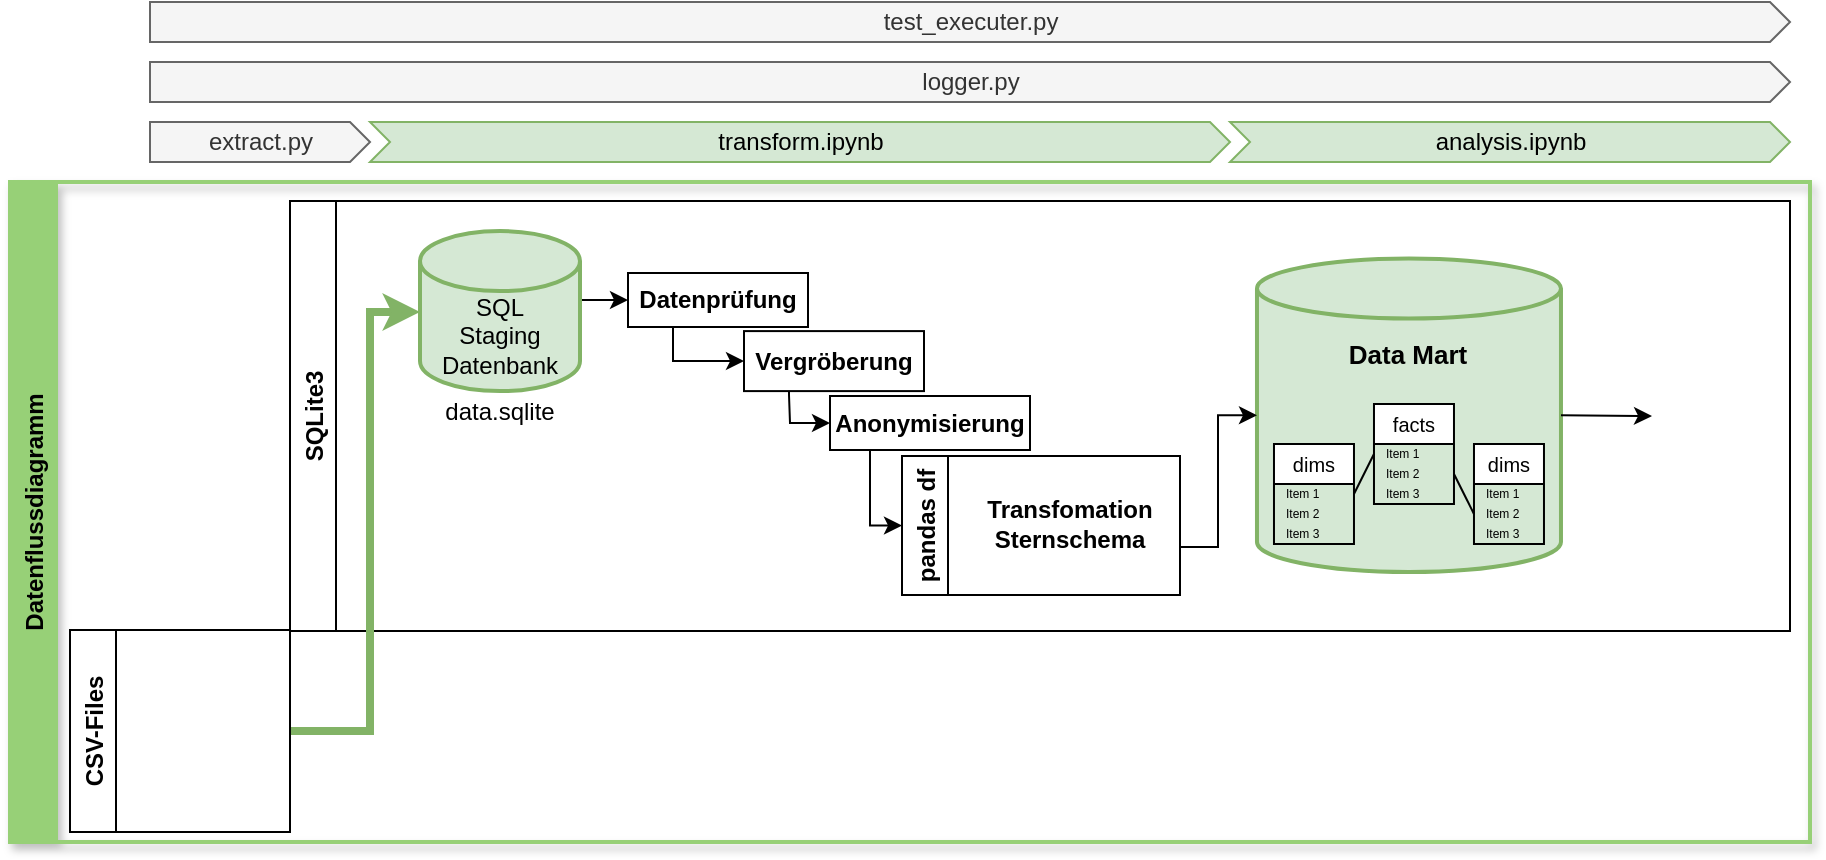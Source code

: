 <mxfile version="20.1.1" type="device"><diagram name="Page-1" id="c7488fd3-1785-93aa-aadb-54a6760d102a"><mxGraphModel dx="1422" dy="762" grid="1" gridSize="10" guides="1" tooltips="1" connect="1" arrows="1" fold="1" page="1" pageScale="1" pageWidth="1100" pageHeight="850" background="none" math="0" shadow="0"><root><mxCell id="0"/><mxCell id="1" parent="0"/><UserObject label="Datenflussdiagramm" id="xkVVOxBw_yeJyGsyUjNZ-36"><mxCell style="swimlane;horizontal=0;shadow=1;labelBackgroundColor=none;labelBorderColor=none;fontSize=12;fontColor=#000000;strokeColor=#97D077;strokeWidth=2;fillColor=#97D077;gradientColor=none;" parent="1" vertex="1"><mxGeometry x="50" y="660" width="900" height="330" as="geometry"/></mxCell></UserObject><UserObject label="SQLite3" link="https://github.com/Fuenfgeld/DMA2022DataProjectC/blob/main/src/analysis.ipynb" id="PFIuR6v0ovPzgkqPzc4s-4"><mxCell style="swimlane;horizontal=0;startSize=23;" parent="xkVVOxBw_yeJyGsyUjNZ-36" vertex="1"><mxGeometry x="140" y="9.5" width="750" height="215" as="geometry"/></mxCell></UserObject><mxCell id="YkNErlGE9aybnZ01sQq4-24" style="edgeStyle=orthogonalEdgeStyle;rounded=0;orthogonalLoop=1;jettySize=auto;html=1;entryX=0;entryY=0.5;entryDx=0;entryDy=0;strokeWidth=1;" edge="1" parent="PFIuR6v0ovPzgkqPzc4s-4" target="PFIuR6v0ovPzgkqPzc4s-8"><mxGeometry relative="1" as="geometry"><mxPoint x="140" y="49.5" as="sourcePoint"/></mxGeometry></mxCell><mxCell id="fH8lq0TSA_9BYZk7DDAZ-1" value="SQL&lt;br&gt;Staging&lt;br&gt;Datenbank" style="shape=cylinder3;whiteSpace=wrap;html=1;boundedLbl=1;backgroundOutline=1;size=15;strokeWidth=2;fillColor=#d5e8d4;strokeColor=#82b366;" parent="PFIuR6v0ovPzgkqPzc4s-4" vertex="1"><mxGeometry x="65" y="15.05" width="80" height="80" as="geometry"/></mxCell><mxCell id="YkNErlGE9aybnZ01sQq4-33" style="edgeStyle=orthogonalEdgeStyle;rounded=0;orthogonalLoop=1;jettySize=auto;html=1;exitX=0.25;exitY=1;exitDx=0;exitDy=0;entryX=0;entryY=0.5;entryDx=0;entryDy=0;strokeWidth=1;" edge="1" parent="PFIuR6v0ovPzgkqPzc4s-4" source="xkVVOxBw_yeJyGsyUjNZ-43" target="YkNErlGE9aybnZ01sQq4-3"><mxGeometry relative="1" as="geometry"><Array as="points"><mxPoint x="290" y="125"/><mxPoint x="290" y="162"/></Array></mxGeometry></mxCell><UserObject label="&lt;b&gt;Anonymisierung&lt;br&gt;&lt;/b&gt;" link="https://github.com/Fuenfgeld/DMA2022DataProjectC/wiki/Datenvorverarbeitung#anonymisierung" id="xkVVOxBw_yeJyGsyUjNZ-43"><mxCell style="whiteSpace=wrap;html=1;strokeWidth=1;labelBorderColor=none;strokeColor=default;labelBackgroundColor=none;gradientColor=none;" parent="PFIuR6v0ovPzgkqPzc4s-4" vertex="1"><mxGeometry x="270" y="97.5" width="100" height="27" as="geometry"/></mxCell></UserObject><mxCell id="xkVVOxBw_yeJyGsyUjNZ-8" value="" style="shape=cylinder3;whiteSpace=wrap;html=1;boundedLbl=1;backgroundOutline=3;size=15;strokeColor=#82b366;fillColor=#d5e8d4;strokeWidth=2;align=center;" parent="PFIuR6v0ovPzgkqPzc4s-4" vertex="1"><mxGeometry x="483.49" y="28.8" width="152" height="156.7" as="geometry"/></mxCell><mxCell id="YkNErlGE9aybnZ01sQq4-26" style="edgeStyle=orthogonalEdgeStyle;rounded=0;orthogonalLoop=1;jettySize=auto;html=1;exitX=0.25;exitY=1;exitDx=0;exitDy=0;entryX=0;entryY=0.5;entryDx=0;entryDy=0;strokeWidth=1;" edge="1" parent="PFIuR6v0ovPzgkqPzc4s-4" source="PFIuR6v0ovPzgkqPzc4s-8" target="uUQ6Lqgu7IrXjWPr7j8Y-1"><mxGeometry relative="1" as="geometry"><Array as="points"><mxPoint x="192" y="80"/></Array></mxGeometry></mxCell><mxCell id="PFIuR6v0ovPzgkqPzc4s-8" value="&lt;b&gt;Datenprüfung&lt;br&gt;&lt;/b&gt;" style="whiteSpace=wrap;html=1;strokeWidth=1;labelBorderColor=none;strokeColor=default;labelBackgroundColor=none;gradientColor=none;" parent="PFIuR6v0ovPzgkqPzc4s-4" vertex="1"><mxGeometry x="169" y="36.0" width="90" height="27" as="geometry"/></mxCell><mxCell id="5ND1hd7ILfxyxebTAZks-1" value="facts" style="swimlane;fontStyle=0;childLayout=stackLayout;horizontal=1;startSize=20;horizontalStack=0;resizeParent=1;resizeParentMax=0;resizeLast=0;collapsible=1;marginBottom=0;fontSize=10;" parent="PFIuR6v0ovPzgkqPzc4s-4" vertex="1"><mxGeometry x="541.99" y="101.5" width="40" height="50" as="geometry"/></mxCell><mxCell id="5ND1hd7ILfxyxebTAZks-2" value="Item 1" style="text;strokeColor=none;fillColor=none;align=left;verticalAlign=middle;spacingLeft=4;spacingRight=4;overflow=hidden;points=[[0,0.5],[1,0.5]];portConstraint=eastwest;rotatable=0;fontSize=6;" parent="5ND1hd7ILfxyxebTAZks-1" vertex="1"><mxGeometry y="20" width="40" height="10" as="geometry"/></mxCell><mxCell id="5ND1hd7ILfxyxebTAZks-3" value="Item 2" style="text;strokeColor=none;fillColor=none;align=left;verticalAlign=middle;spacingLeft=4;spacingRight=4;overflow=hidden;points=[[0,0.5],[1,0.5]];portConstraint=eastwest;rotatable=0;fontSize=6;" parent="5ND1hd7ILfxyxebTAZks-1" vertex="1"><mxGeometry y="30" width="40" height="10" as="geometry"/></mxCell><mxCell id="5ND1hd7ILfxyxebTAZks-4" value="Item 3" style="text;strokeColor=none;fillColor=none;align=left;verticalAlign=middle;spacingLeft=4;spacingRight=4;overflow=hidden;points=[[0,0.5],[1,0.5]];portConstraint=eastwest;rotatable=0;fontSize=6;" parent="5ND1hd7ILfxyxebTAZks-1" vertex="1"><mxGeometry y="40" width="40" height="10" as="geometry"/></mxCell><mxCell id="5ND1hd7ILfxyxebTAZks-5" value="dims" style="swimlane;fontStyle=0;childLayout=stackLayout;horizontal=1;startSize=20;horizontalStack=0;resizeParent=1;resizeParentMax=0;resizeLast=0;collapsible=1;marginBottom=0;fontSize=10;" parent="PFIuR6v0ovPzgkqPzc4s-4" vertex="1"><mxGeometry x="591.99" y="121.5" width="35" height="50" as="geometry"/></mxCell><mxCell id="5ND1hd7ILfxyxebTAZks-6" value="Item 1" style="text;strokeColor=none;fillColor=none;align=left;verticalAlign=middle;spacingLeft=4;spacingRight=4;overflow=hidden;points=[[0,0.5],[1,0.5]];portConstraint=eastwest;rotatable=0;fontSize=6;" parent="5ND1hd7ILfxyxebTAZks-5" vertex="1"><mxGeometry y="20" width="35" height="10" as="geometry"/></mxCell><mxCell id="5ND1hd7ILfxyxebTAZks-7" value="Item 2" style="text;strokeColor=none;fillColor=none;align=left;verticalAlign=middle;spacingLeft=4;spacingRight=4;overflow=hidden;points=[[0,0.5],[1,0.5]];portConstraint=eastwest;rotatable=0;fontSize=6;" parent="5ND1hd7ILfxyxebTAZks-5" vertex="1"><mxGeometry y="30" width="35" height="10" as="geometry"/></mxCell><mxCell id="5ND1hd7ILfxyxebTAZks-8" value="Item 3" style="text;strokeColor=none;fillColor=none;align=left;verticalAlign=middle;spacingLeft=4;spacingRight=4;overflow=hidden;points=[[0,0.5],[1,0.5]];portConstraint=eastwest;rotatable=0;fontSize=6;" parent="5ND1hd7ILfxyxebTAZks-5" vertex="1"><mxGeometry y="40" width="35" height="10" as="geometry"/></mxCell><mxCell id="5ND1hd7ILfxyxebTAZks-9" value="dims" style="swimlane;fontStyle=0;childLayout=stackLayout;horizontal=1;startSize=20;horizontalStack=0;resizeParent=1;resizeParentMax=0;resizeLast=0;collapsible=1;marginBottom=0;fontSize=10;" parent="PFIuR6v0ovPzgkqPzc4s-4" vertex="1"><mxGeometry x="491.99" y="121.5" width="40" height="50" as="geometry"/></mxCell><mxCell id="5ND1hd7ILfxyxebTAZks-10" value="Item 1" style="text;strokeColor=none;fillColor=none;align=left;verticalAlign=middle;spacingLeft=4;spacingRight=4;overflow=hidden;points=[[0,0.5],[1,0.5]];portConstraint=eastwest;rotatable=0;fontSize=6;" parent="5ND1hd7ILfxyxebTAZks-9" vertex="1"><mxGeometry y="20" width="40" height="10" as="geometry"/></mxCell><mxCell id="5ND1hd7ILfxyxebTAZks-11" value="Item 2" style="text;strokeColor=none;fillColor=none;align=left;verticalAlign=middle;spacingLeft=4;spacingRight=4;overflow=hidden;points=[[0,0.5],[1,0.5]];portConstraint=eastwest;rotatable=0;fontSize=6;" parent="5ND1hd7ILfxyxebTAZks-9" vertex="1"><mxGeometry y="30" width="40" height="10" as="geometry"/></mxCell><mxCell id="5ND1hd7ILfxyxebTAZks-12" value="Item 3" style="text;strokeColor=none;fillColor=none;align=left;verticalAlign=middle;spacingLeft=4;spacingRight=4;overflow=hidden;points=[[0,0.5],[1,0.5]];portConstraint=eastwest;rotatable=0;fontSize=6;" parent="5ND1hd7ILfxyxebTAZks-9" vertex="1"><mxGeometry y="40" width="40" height="10" as="geometry"/></mxCell><mxCell id="5ND1hd7ILfxyxebTAZks-13" value="" style="endArrow=none;html=1;rounded=0;fontSize=6;exitX=1;exitY=0.5;exitDx=0;exitDy=0;entryX=0;entryY=0.5;entryDx=0;entryDy=0;" parent="PFIuR6v0ovPzgkqPzc4s-4" source="5ND1hd7ILfxyxebTAZks-9" target="5ND1hd7ILfxyxebTAZks-2" edge="1"><mxGeometry width="50" height="50" relative="1" as="geometry"><mxPoint x="591.99" y="151.5" as="sourcePoint"/><mxPoint x="641.99" y="101.5" as="targetPoint"/></mxGeometry></mxCell><mxCell id="5ND1hd7ILfxyxebTAZks-14" value="" style="endArrow=none;html=1;rounded=0;fontSize=6;entryX=0;entryY=0.5;entryDx=0;entryDy=0;exitX=1;exitY=0.5;exitDx=0;exitDy=0;" parent="PFIuR6v0ovPzgkqPzc4s-4" source="5ND1hd7ILfxyxebTAZks-3" target="5ND1hd7ILfxyxebTAZks-7" edge="1"><mxGeometry width="50" height="50" relative="1" as="geometry"><mxPoint x="591.99" y="151.5" as="sourcePoint"/><mxPoint x="641.99" y="101.5" as="targetPoint"/></mxGeometry></mxCell><mxCell id="5ND1hd7ILfxyxebTAZks-15" value="&lt;font style=&quot;font-size: 13px;&quot;&gt;&lt;b&gt;Data Mart&lt;/b&gt;&lt;/font&gt;" style="text;html=1;strokeColor=none;fillColor=none;align=center;verticalAlign=middle;whiteSpace=wrap;rounded=0;fontSize=10;" parent="PFIuR6v0ovPzgkqPzc4s-4" vertex="1"><mxGeometry x="483.49" y="61.5" width="152" height="30" as="geometry"/></mxCell><mxCell id="YkNErlGE9aybnZ01sQq4-29" style="edgeStyle=orthogonalEdgeStyle;rounded=0;orthogonalLoop=1;jettySize=auto;html=1;exitX=0.25;exitY=1;exitDx=0;exitDy=0;entryX=0;entryY=0.5;entryDx=0;entryDy=0;strokeWidth=1;" edge="1" parent="PFIuR6v0ovPzgkqPzc4s-4" source="uUQ6Lqgu7IrXjWPr7j8Y-1" target="xkVVOxBw_yeJyGsyUjNZ-43"><mxGeometry relative="1" as="geometry"><Array as="points"><mxPoint x="250" y="97"/><mxPoint x="250" y="111"/></Array></mxGeometry></mxCell><UserObject label="&lt;b&gt;Vergröberung&lt;br&gt;&lt;/b&gt;" link="https://github.com/Fuenfgeld/DMA2022DataProjectC/wiki/Datenvorverarbeitung#vergr%C3%B6berung-der-daten" id="uUQ6Lqgu7IrXjWPr7j8Y-1"><mxCell style="whiteSpace=wrap;html=1;strokeWidth=1;labelBorderColor=none;strokeColor=default;labelBackgroundColor=none;gradientColor=none;" parent="PFIuR6v0ovPzgkqPzc4s-4" vertex="1"><mxGeometry x="227" y="65.05" width="90" height="30" as="geometry"/></mxCell></UserObject><mxCell id="xkVVOxBw_yeJyGsyUjNZ-20" style="edgeStyle=none;rounded=0;orthogonalLoop=1;jettySize=auto;html=1;exitX=1;exitY=0.5;exitDx=0;exitDy=0;exitPerimeter=0;entryX=0;entryY=0.5;entryDx=0;entryDy=0;" parent="PFIuR6v0ovPzgkqPzc4s-4" source="xkVVOxBw_yeJyGsyUjNZ-8" target="xkVVOxBw_yeJyGsyUjNZ-28" edge="1"><mxGeometry relative="1" as="geometry"><mxPoint x="535.49" y="201.5" as="sourcePoint"/><mxPoint x="705" y="107.5" as="targetPoint"/></mxGeometry></mxCell><mxCell id="xkVVOxBw_yeJyGsyUjNZ-28" value="" style="shape=image;html=1;verticalAlign=top;verticalLabelPosition=bottom;labelBackgroundColor=#ffffff;imageAspect=0;aspect=fixed;image=https://cdn4.iconfinder.com/data/icons/online-marketing-hand-drawn-vol-2/52/graph__diagram__chart__analytics__analysis__business__growth-128.png;shadow=1;strokeColor=#0000FF;strokeWidth=2;fillColor=#99CCFF;" parent="PFIuR6v0ovPzgkqPzc4s-4" vertex="1"><mxGeometry x="681" y="80.5" width="54" height="54" as="geometry"/></mxCell><mxCell id="YkNErlGE9aybnZ01sQq4-17" value="data.sqlite" style="text;html=1;strokeColor=none;fillColor=none;align=center;verticalAlign=middle;whiteSpace=wrap;rounded=0;" vertex="1" parent="PFIuR6v0ovPzgkqPzc4s-4"><mxGeometry x="75" y="90.5" width="60" height="30" as="geometry"/></mxCell><mxCell id="YkNErlGE9aybnZ01sQq4-32" style="edgeStyle=orthogonalEdgeStyle;rounded=0;orthogonalLoop=1;jettySize=auto;html=1;exitX=1;exitY=0.5;exitDx=0;exitDy=0;entryX=0;entryY=0.5;entryDx=0;entryDy=0;entryPerimeter=0;strokeWidth=1;" edge="1" parent="PFIuR6v0ovPzgkqPzc4s-4" source="YkNErlGE9aybnZ01sQq4-3" target="xkVVOxBw_yeJyGsyUjNZ-8"><mxGeometry relative="1" as="geometry"><Array as="points"><mxPoint x="464" y="173"/><mxPoint x="464" y="107"/></Array></mxGeometry></mxCell><mxCell id="YkNErlGE9aybnZ01sQq4-3" value="pandas df" style="swimlane;horizontal=0;labelBorderColor=none;strokeColor=default;fillColor=default;" vertex="1" parent="PFIuR6v0ovPzgkqPzc4s-4"><mxGeometry x="306" y="127.5" width="139" height="69.5" as="geometry"/></mxCell><mxCell id="xkVVOxBw_yeJyGsyUjNZ-44" value="&lt;b&gt;Transfomation Sternschema&lt;br&gt;&lt;/b&gt;" style="whiteSpace=wrap;html=1;strokeWidth=2;labelBorderColor=none;strokeColor=none;labelBackgroundColor=none;gradientColor=none;" parent="YkNErlGE9aybnZ01sQq4-3" vertex="1"><mxGeometry x="39" y="15.3" width="90" height="37.45" as="geometry"/></mxCell><mxCell id="YkNErlGE9aybnZ01sQq4-19" style="edgeStyle=orthogonalEdgeStyle;rounded=0;orthogonalLoop=1;jettySize=auto;html=1;exitX=1;exitY=0.5;exitDx=0;exitDy=0;entryX=0;entryY=0.5;entryDx=0;entryDy=0;entryPerimeter=0;strokeWidth=4;fillColor=#d5e8d4;strokeColor=#82b366;" edge="1" parent="1" source="PFIuR6v0ovPzgkqPzc4s-3" target="fH8lq0TSA_9BYZk7DDAZ-1"><mxGeometry relative="1" as="geometry"><Array as="points"><mxPoint x="230" y="934"/><mxPoint x="230" y="725"/><mxPoint x="255" y="725"/></Array></mxGeometry></mxCell><mxCell id="PFIuR6v0ovPzgkqPzc4s-3" value="CSV-Files" style="swimlane;horizontal=0;labelBorderColor=none;strokeColor=default;fillColor=default;" parent="1" vertex="1"><mxGeometry x="80" y="884" width="110" height="101" as="geometry"/></mxCell><mxCell id="fH8lq0TSA_9BYZk7DDAZ-3" value="" style="shape=image;html=1;verticalAlign=top;verticalLabelPosition=bottom;labelBackgroundColor=#ffffff;imageAspect=0;aspect=fixed;image=https://cdn1.iconfinder.com/data/icons/bootstrap-vol-3/16/filetype-csv-128.png" parent="PFIuR6v0ovPzgkqPzc4s-3" vertex="1"><mxGeometry x="40.0" y="27.5" width="48" height="48" as="geometry"/></mxCell><mxCell id="fH8lq0TSA_9BYZk7DDAZ-5" value="" style="shape=image;html=1;verticalAlign=top;verticalLabelPosition=bottom;labelBackgroundColor=#ffffff;imageAspect=0;aspect=fixed;image=https://cdn1.iconfinder.com/data/icons/bootstrap-vol-3/16/filetype-csv-128.png" parent="PFIuR6v0ovPzgkqPzc4s-3" vertex="1"><mxGeometry x="30" y="45.3" width="46.2" height="46.2" as="geometry"/></mxCell><mxCell id="fH8lq0TSA_9BYZk7DDAZ-7" value="" style="shape=image;html=1;verticalAlign=top;verticalLabelPosition=bottom;labelBackgroundColor=#97D077;imageAspect=0;aspect=fixed;image=https://cdn1.iconfinder.com/data/icons/bootstrap-vol-3/16/filetype-csv-128.png;fontColor=#000000;imageBorder=none;imageBackground=default;sketch=0;" parent="PFIuR6v0ovPzgkqPzc4s-3" vertex="1"><mxGeometry x="52.4" y="9.5" width="48" height="48" as="geometry"/></mxCell><mxCell id="YkNErlGE9aybnZ01sQq4-8" value="transform.ipynb" style="html=1;shadow=0;dashed=0;align=center;verticalAlign=middle;shape=mxgraph.arrows2.arrow;dy=0;dx=10;notch=10;fillColor=#d5e8d4;strokeColor=#82b366;" vertex="1" parent="1"><mxGeometry x="230" y="630" width="430" height="20" as="geometry"/></mxCell><UserObject label="extract.py" link="https://github.com/Fuenfgeld/DMA2022DataProjectC/blob/main/src/extract.py" id="YkNErlGE9aybnZ01sQq4-9"><mxCell style="html=1;shadow=0;dashed=0;align=center;verticalAlign=middle;shape=mxgraph.arrows2.arrow;dy=0;dx=10;notch=0;fillColor=#f5f5f5;fontColor=#333333;strokeColor=#666666;" vertex="1" parent="1"><mxGeometry x="120" y="630" width="110" height="20" as="geometry"/></mxCell></UserObject><UserObject label="analysis.ipynb" link="https://github.com/Fuenfgeld/DMA2022DataProjectC/blob/main/src/analysis.ipynb" id="YkNErlGE9aybnZ01sQq4-15"><mxCell style="html=1;shadow=0;dashed=0;align=center;verticalAlign=middle;shape=mxgraph.arrows2.arrow;dy=0;dx=10;notch=10;fillColor=#d5e8d4;strokeColor=#82b366;" vertex="1" parent="1"><mxGeometry x="660" y="630" width="280" height="20" as="geometry"/></mxCell></UserObject><UserObject label="logger.py" link="https://github.com/Fuenfgeld/DMA2022DataProjectC/blob/main/src/logger.py" id="YkNErlGE9aybnZ01sQq4-36"><mxCell style="html=1;shadow=0;dashed=0;align=center;verticalAlign=middle;shape=mxgraph.arrows2.arrow;dy=0;dx=10;notch=0;fillColor=#f5f5f5;fontColor=#333333;strokeColor=#666666;" vertex="1" parent="1"><mxGeometry x="120" y="600" width="820" height="20" as="geometry"/></mxCell></UserObject><UserObject label="test_executer.py" link="https://github.com/Fuenfgeld/DMA2022DataProjectC/blob/main/src/test_executer.py" id="YkNErlGE9aybnZ01sQq4-37"><mxCell style="html=1;shadow=0;dashed=0;align=center;verticalAlign=middle;shape=mxgraph.arrows2.arrow;dy=0;dx=10;notch=0;fillColor=#f5f5f5;fontColor=#333333;strokeColor=#666666;" vertex="1" parent="1"><mxGeometry x="120" y="570" width="820" height="20" as="geometry"/></mxCell></UserObject></root></mxGraphModel></diagram></mxfile>